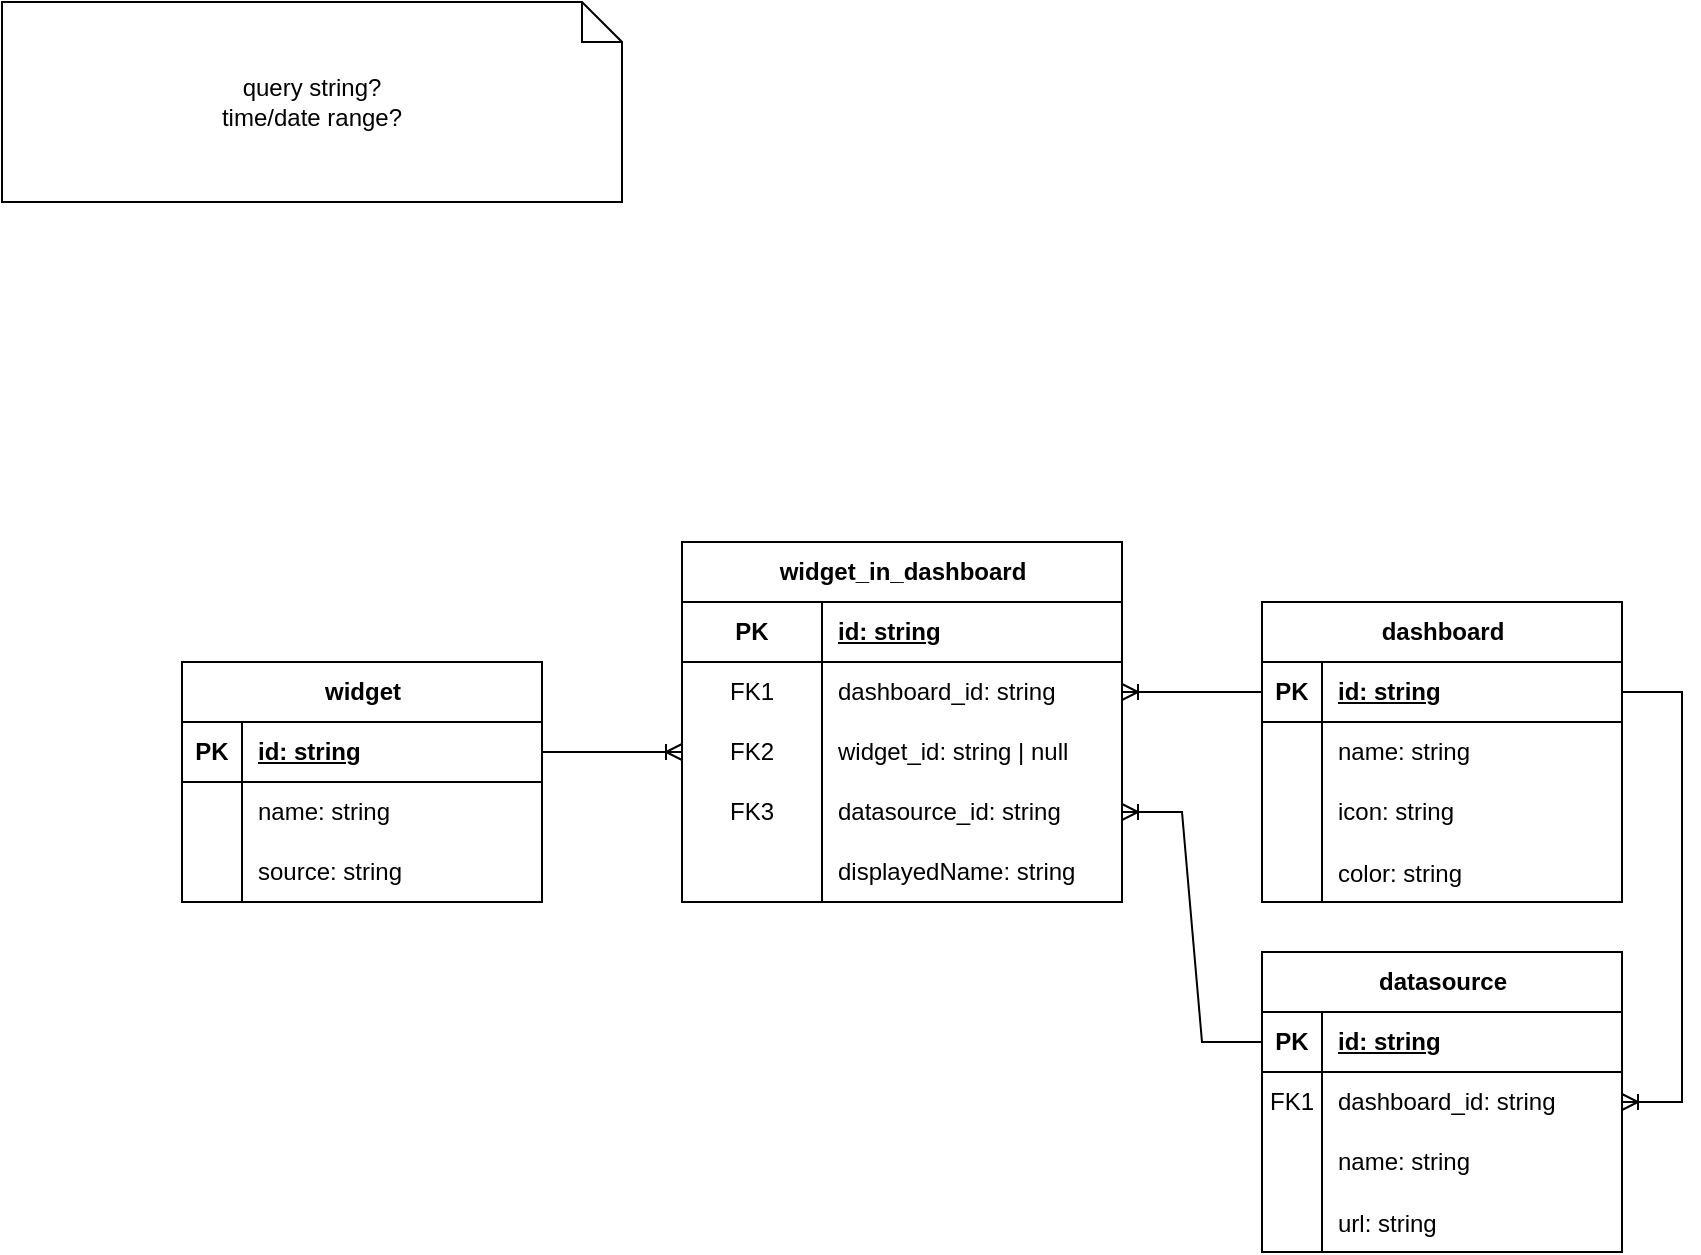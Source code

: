 <mxfile version="24.0.4" type="device" pages="2">
  <diagram id="R2lEEEUBdFMjLlhIrx00" name="Page-1">
    <mxGraphModel dx="2120" dy="1367" grid="1" gridSize="10" guides="1" tooltips="1" connect="1" arrows="1" fold="1" page="1" pageScale="1" pageWidth="850" pageHeight="1100" math="0" shadow="0" extFonts="Permanent Marker^https://fonts.googleapis.com/css?family=Permanent+Marker">
      <root>
        <mxCell id="0" />
        <mxCell id="1" parent="0" />
        <mxCell id="Te9LDFHMuClZPnM4s6AV-28" value="widget" style="shape=table;startSize=30;container=1;collapsible=1;childLayout=tableLayout;fixedRows=1;rowLines=0;fontStyle=1;align=center;resizeLast=1;html=1;swimlaneLine=1;" parent="1" vertex="1">
          <mxGeometry x="90" y="330" width="180" height="120" as="geometry" />
        </mxCell>
        <mxCell id="Te9LDFHMuClZPnM4s6AV-29" value="" style="shape=tableRow;horizontal=0;startSize=0;swimlaneHead=0;swimlaneBody=0;fillColor=none;collapsible=0;dropTarget=0;points=[[0,0.5],[1,0.5]];portConstraint=eastwest;top=0;left=0;right=0;bottom=1;" parent="Te9LDFHMuClZPnM4s6AV-28" vertex="1">
          <mxGeometry y="30" width="180" height="30" as="geometry" />
        </mxCell>
        <mxCell id="Te9LDFHMuClZPnM4s6AV-30" value="PK" style="shape=partialRectangle;connectable=0;fillColor=none;top=0;left=0;bottom=0;right=0;fontStyle=1;overflow=hidden;whiteSpace=wrap;html=1;" parent="Te9LDFHMuClZPnM4s6AV-29" vertex="1">
          <mxGeometry width="30" height="30" as="geometry">
            <mxRectangle width="30" height="30" as="alternateBounds" />
          </mxGeometry>
        </mxCell>
        <mxCell id="Te9LDFHMuClZPnM4s6AV-31" value="id: string" style="shape=partialRectangle;connectable=0;fillColor=none;top=0;left=0;bottom=0;right=0;align=left;spacingLeft=6;fontStyle=5;overflow=hidden;whiteSpace=wrap;html=1;" parent="Te9LDFHMuClZPnM4s6AV-29" vertex="1">
          <mxGeometry x="30" width="150" height="30" as="geometry">
            <mxRectangle width="150" height="30" as="alternateBounds" />
          </mxGeometry>
        </mxCell>
        <mxCell id="Te9LDFHMuClZPnM4s6AV-32" value="" style="shape=tableRow;horizontal=0;startSize=0;swimlaneHead=0;swimlaneBody=0;fillColor=none;collapsible=0;dropTarget=0;points=[[0,0.5],[1,0.5]];portConstraint=eastwest;top=0;left=0;right=0;bottom=0;" parent="Te9LDFHMuClZPnM4s6AV-28" vertex="1">
          <mxGeometry y="60" width="180" height="30" as="geometry" />
        </mxCell>
        <mxCell id="Te9LDFHMuClZPnM4s6AV-33" value="" style="shape=partialRectangle;connectable=0;fillColor=none;top=0;left=0;bottom=0;right=0;editable=1;overflow=hidden;whiteSpace=wrap;html=1;" parent="Te9LDFHMuClZPnM4s6AV-32" vertex="1">
          <mxGeometry width="30" height="30" as="geometry">
            <mxRectangle width="30" height="30" as="alternateBounds" />
          </mxGeometry>
        </mxCell>
        <mxCell id="Te9LDFHMuClZPnM4s6AV-34" value="name: string" style="shape=partialRectangle;connectable=0;fillColor=none;top=0;left=0;bottom=0;right=0;align=left;spacingLeft=6;overflow=hidden;whiteSpace=wrap;html=1;" parent="Te9LDFHMuClZPnM4s6AV-32" vertex="1">
          <mxGeometry x="30" width="150" height="30" as="geometry">
            <mxRectangle width="150" height="30" as="alternateBounds" />
          </mxGeometry>
        </mxCell>
        <mxCell id="Te9LDFHMuClZPnM4s6AV-35" value="" style="shape=tableRow;horizontal=0;startSize=0;swimlaneHead=0;swimlaneBody=0;fillColor=none;collapsible=0;dropTarget=0;points=[[0,0.5],[1,0.5]];portConstraint=eastwest;top=0;left=0;right=0;bottom=0;" parent="Te9LDFHMuClZPnM4s6AV-28" vertex="1">
          <mxGeometry y="90" width="180" height="30" as="geometry" />
        </mxCell>
        <mxCell id="Te9LDFHMuClZPnM4s6AV-36" value="" style="shape=partialRectangle;connectable=0;fillColor=none;top=0;left=0;bottom=0;right=0;editable=1;overflow=hidden;whiteSpace=wrap;html=1;" parent="Te9LDFHMuClZPnM4s6AV-35" vertex="1">
          <mxGeometry width="30" height="30" as="geometry">
            <mxRectangle width="30" height="30" as="alternateBounds" />
          </mxGeometry>
        </mxCell>
        <mxCell id="Te9LDFHMuClZPnM4s6AV-37" value="source: string" style="shape=partialRectangle;connectable=0;fillColor=none;top=0;left=0;bottom=0;right=0;align=left;spacingLeft=6;overflow=hidden;whiteSpace=wrap;html=1;" parent="Te9LDFHMuClZPnM4s6AV-35" vertex="1">
          <mxGeometry x="30" width="150" height="30" as="geometry">
            <mxRectangle width="150" height="30" as="alternateBounds" />
          </mxGeometry>
        </mxCell>
        <mxCell id="Te9LDFHMuClZPnM4s6AV-76" value="dashboard" style="shape=table;startSize=30;container=1;collapsible=1;childLayout=tableLayout;fixedRows=1;rowLines=0;fontStyle=1;align=center;resizeLast=1;html=1;swimlaneLine=1;" parent="1" vertex="1">
          <mxGeometry x="630" y="300" width="180" height="150" as="geometry" />
        </mxCell>
        <mxCell id="Te9LDFHMuClZPnM4s6AV-77" value="" style="shape=tableRow;horizontal=0;startSize=0;swimlaneHead=0;swimlaneBody=0;fillColor=none;collapsible=0;dropTarget=0;points=[[0,0.5],[1,0.5]];portConstraint=eastwest;top=0;left=0;right=0;bottom=1;" parent="Te9LDFHMuClZPnM4s6AV-76" vertex="1">
          <mxGeometry y="30" width="180" height="30" as="geometry" />
        </mxCell>
        <mxCell id="Te9LDFHMuClZPnM4s6AV-78" value="PK" style="shape=partialRectangle;connectable=0;fillColor=none;top=0;left=0;bottom=0;right=0;fontStyle=1;overflow=hidden;whiteSpace=wrap;html=1;" parent="Te9LDFHMuClZPnM4s6AV-77" vertex="1">
          <mxGeometry width="30" height="30" as="geometry">
            <mxRectangle width="30" height="30" as="alternateBounds" />
          </mxGeometry>
        </mxCell>
        <mxCell id="Te9LDFHMuClZPnM4s6AV-79" value="id: string" style="shape=partialRectangle;connectable=0;fillColor=none;top=0;left=0;bottom=0;right=0;align=left;spacingLeft=6;fontStyle=5;overflow=hidden;whiteSpace=wrap;html=1;" parent="Te9LDFHMuClZPnM4s6AV-77" vertex="1">
          <mxGeometry x="30" width="150" height="30" as="geometry">
            <mxRectangle width="150" height="30" as="alternateBounds" />
          </mxGeometry>
        </mxCell>
        <mxCell id="Te9LDFHMuClZPnM4s6AV-80" value="" style="shape=tableRow;horizontal=0;startSize=0;swimlaneHead=0;swimlaneBody=0;fillColor=none;collapsible=0;dropTarget=0;points=[[0,0.5],[1,0.5]];portConstraint=eastwest;top=0;left=0;right=0;bottom=0;" parent="Te9LDFHMuClZPnM4s6AV-76" vertex="1">
          <mxGeometry y="60" width="180" height="30" as="geometry" />
        </mxCell>
        <mxCell id="Te9LDFHMuClZPnM4s6AV-81" value="" style="shape=partialRectangle;connectable=0;fillColor=none;top=0;left=0;bottom=0;right=0;editable=1;overflow=hidden;whiteSpace=wrap;html=1;" parent="Te9LDFHMuClZPnM4s6AV-80" vertex="1">
          <mxGeometry width="30" height="30" as="geometry">
            <mxRectangle width="30" height="30" as="alternateBounds" />
          </mxGeometry>
        </mxCell>
        <mxCell id="Te9LDFHMuClZPnM4s6AV-82" value="name: string" style="shape=partialRectangle;connectable=0;fillColor=none;top=0;left=0;bottom=0;right=0;align=left;spacingLeft=6;overflow=hidden;whiteSpace=wrap;html=1;" parent="Te9LDFHMuClZPnM4s6AV-80" vertex="1">
          <mxGeometry x="30" width="150" height="30" as="geometry">
            <mxRectangle width="150" height="30" as="alternateBounds" />
          </mxGeometry>
        </mxCell>
        <mxCell id="Te9LDFHMuClZPnM4s6AV-83" value="" style="shape=tableRow;horizontal=0;startSize=0;swimlaneHead=0;swimlaneBody=0;fillColor=none;collapsible=0;dropTarget=0;points=[[0,0.5],[1,0.5]];portConstraint=eastwest;top=0;left=0;right=0;bottom=0;" parent="Te9LDFHMuClZPnM4s6AV-76" vertex="1">
          <mxGeometry y="90" width="180" height="30" as="geometry" />
        </mxCell>
        <mxCell id="Te9LDFHMuClZPnM4s6AV-84" value="" style="shape=partialRectangle;connectable=0;fillColor=none;top=0;left=0;bottom=0;right=0;editable=1;overflow=hidden;whiteSpace=wrap;html=1;" parent="Te9LDFHMuClZPnM4s6AV-83" vertex="1">
          <mxGeometry width="30" height="30" as="geometry">
            <mxRectangle width="30" height="30" as="alternateBounds" />
          </mxGeometry>
        </mxCell>
        <mxCell id="Te9LDFHMuClZPnM4s6AV-85" value="icon: string" style="shape=partialRectangle;connectable=0;fillColor=none;top=0;left=0;bottom=0;right=0;align=left;spacingLeft=6;overflow=hidden;whiteSpace=wrap;html=1;" parent="Te9LDFHMuClZPnM4s6AV-83" vertex="1">
          <mxGeometry x="30" width="150" height="30" as="geometry">
            <mxRectangle width="150" height="30" as="alternateBounds" />
          </mxGeometry>
        </mxCell>
        <mxCell id="m6MN7YLD6GfUVLZnGuuG-7" value="" style="shape=tableRow;horizontal=0;startSize=0;swimlaneHead=0;swimlaneBody=0;fillColor=none;collapsible=0;dropTarget=0;points=[[0,0.5],[1,0.5]];portConstraint=eastwest;top=0;left=0;right=0;bottom=0;" parent="Te9LDFHMuClZPnM4s6AV-76" vertex="1">
          <mxGeometry y="120" width="180" height="30" as="geometry" />
        </mxCell>
        <mxCell id="m6MN7YLD6GfUVLZnGuuG-8" value="" style="shape=partialRectangle;connectable=0;fillColor=none;top=0;left=0;bottom=0;right=0;editable=1;overflow=hidden;" parent="m6MN7YLD6GfUVLZnGuuG-7" vertex="1">
          <mxGeometry width="30" height="30" as="geometry">
            <mxRectangle width="30" height="30" as="alternateBounds" />
          </mxGeometry>
        </mxCell>
        <mxCell id="m6MN7YLD6GfUVLZnGuuG-9" value="color: string" style="shape=partialRectangle;connectable=0;fillColor=none;top=0;left=0;bottom=0;right=0;align=left;spacingLeft=6;overflow=hidden;" parent="m6MN7YLD6GfUVLZnGuuG-7" vertex="1">
          <mxGeometry x="30" width="150" height="30" as="geometry">
            <mxRectangle width="150" height="30" as="alternateBounds" />
          </mxGeometry>
        </mxCell>
        <mxCell id="Te9LDFHMuClZPnM4s6AV-92" value="widget_in_dashboard" style="shape=table;startSize=30;container=1;collapsible=1;childLayout=tableLayout;fixedRows=1;rowLines=0;fontStyle=1;align=center;resizeLast=1;html=1;swimlaneLine=1;" parent="1" vertex="1">
          <mxGeometry x="340" y="270" width="220" height="180" as="geometry" />
        </mxCell>
        <mxCell id="Te9LDFHMuClZPnM4s6AV-119" value="" style="shape=tableRow;horizontal=0;startSize=0;swimlaneHead=0;swimlaneBody=0;fillColor=none;collapsible=0;dropTarget=0;points=[[0,0.5],[1,0.5]];portConstraint=eastwest;top=0;left=0;right=0;bottom=1;" parent="Te9LDFHMuClZPnM4s6AV-92" vertex="1">
          <mxGeometry y="30" width="220" height="30" as="geometry" />
        </mxCell>
        <mxCell id="Te9LDFHMuClZPnM4s6AV-120" value="PK" style="shape=partialRectangle;connectable=0;fillColor=none;top=0;left=0;bottom=0;right=0;fontStyle=1;overflow=hidden;whiteSpace=wrap;html=1;" parent="Te9LDFHMuClZPnM4s6AV-119" vertex="1">
          <mxGeometry width="70" height="30" as="geometry">
            <mxRectangle width="70" height="30" as="alternateBounds" />
          </mxGeometry>
        </mxCell>
        <mxCell id="Te9LDFHMuClZPnM4s6AV-121" value="id: string" style="shape=partialRectangle;connectable=0;fillColor=none;top=0;left=0;bottom=0;right=0;align=left;spacingLeft=6;fontStyle=5;overflow=hidden;whiteSpace=wrap;html=1;" parent="Te9LDFHMuClZPnM4s6AV-119" vertex="1">
          <mxGeometry x="70" width="150" height="30" as="geometry">
            <mxRectangle width="150" height="30" as="alternateBounds" />
          </mxGeometry>
        </mxCell>
        <mxCell id="Te9LDFHMuClZPnM4s6AV-132" value="" style="shape=tableRow;horizontal=0;startSize=0;swimlaneHead=0;swimlaneBody=0;fillColor=none;collapsible=0;dropTarget=0;points=[[0,0.5],[1,0.5]];portConstraint=eastwest;top=0;left=0;right=0;bottom=0;" parent="Te9LDFHMuClZPnM4s6AV-92" vertex="1">
          <mxGeometry y="60" width="220" height="30" as="geometry" />
        </mxCell>
        <mxCell id="Te9LDFHMuClZPnM4s6AV-133" value="FK1" style="shape=partialRectangle;connectable=0;fillColor=none;top=0;left=0;bottom=0;right=0;fontStyle=0;overflow=hidden;whiteSpace=wrap;html=1;" parent="Te9LDFHMuClZPnM4s6AV-132" vertex="1">
          <mxGeometry width="70" height="30" as="geometry">
            <mxRectangle width="70" height="30" as="alternateBounds" />
          </mxGeometry>
        </mxCell>
        <mxCell id="Te9LDFHMuClZPnM4s6AV-134" value="dashboard_id: string" style="shape=partialRectangle;connectable=0;fillColor=none;top=0;left=0;bottom=0;right=0;align=left;spacingLeft=6;fontStyle=0;overflow=hidden;whiteSpace=wrap;html=1;" parent="Te9LDFHMuClZPnM4s6AV-132" vertex="1">
          <mxGeometry x="70" width="150" height="30" as="geometry">
            <mxRectangle width="150" height="30" as="alternateBounds" />
          </mxGeometry>
        </mxCell>
        <mxCell id="Te9LDFHMuClZPnM4s6AV-116" value="" style="shape=tableRow;horizontal=0;startSize=0;swimlaneHead=0;swimlaneBody=0;fillColor=none;collapsible=0;dropTarget=0;points=[[0,0.5],[1,0.5]];portConstraint=eastwest;top=0;left=0;right=0;bottom=0;" parent="Te9LDFHMuClZPnM4s6AV-92" vertex="1">
          <mxGeometry y="90" width="220" height="30" as="geometry" />
        </mxCell>
        <mxCell id="Te9LDFHMuClZPnM4s6AV-117" value="FK2" style="shape=partialRectangle;connectable=0;fillColor=none;top=0;left=0;bottom=0;right=0;fontStyle=0;overflow=hidden;whiteSpace=wrap;html=1;" parent="Te9LDFHMuClZPnM4s6AV-116" vertex="1">
          <mxGeometry width="70" height="30" as="geometry">
            <mxRectangle width="70" height="30" as="alternateBounds" />
          </mxGeometry>
        </mxCell>
        <mxCell id="Te9LDFHMuClZPnM4s6AV-118" value="widget_id: string | null" style="shape=partialRectangle;connectable=0;fillColor=none;top=0;left=0;bottom=0;right=0;align=left;spacingLeft=6;fontStyle=0;overflow=hidden;whiteSpace=wrap;html=1;" parent="Te9LDFHMuClZPnM4s6AV-116" vertex="1">
          <mxGeometry x="70" width="150" height="30" as="geometry">
            <mxRectangle width="150" height="30" as="alternateBounds" />
          </mxGeometry>
        </mxCell>
        <mxCell id="79Zf-nwDdIMhH0uCyIyL-22" value="" style="shape=tableRow;horizontal=0;startSize=0;swimlaneHead=0;swimlaneBody=0;fillColor=none;collapsible=0;dropTarget=0;points=[[0,0.5],[1,0.5]];portConstraint=eastwest;top=0;left=0;right=0;bottom=0;" vertex="1" parent="Te9LDFHMuClZPnM4s6AV-92">
          <mxGeometry y="120" width="220" height="30" as="geometry" />
        </mxCell>
        <mxCell id="79Zf-nwDdIMhH0uCyIyL-23" value="FK3" style="shape=partialRectangle;connectable=0;fillColor=none;top=0;left=0;bottom=0;right=0;fontStyle=0;overflow=hidden;whiteSpace=wrap;html=1;" vertex="1" parent="79Zf-nwDdIMhH0uCyIyL-22">
          <mxGeometry width="70" height="30" as="geometry">
            <mxRectangle width="70" height="30" as="alternateBounds" />
          </mxGeometry>
        </mxCell>
        <mxCell id="79Zf-nwDdIMhH0uCyIyL-24" value="datasource_id: string" style="shape=partialRectangle;connectable=0;fillColor=none;top=0;left=0;bottom=0;right=0;align=left;spacingLeft=6;fontStyle=0;overflow=hidden;whiteSpace=wrap;html=1;" vertex="1" parent="79Zf-nwDdIMhH0uCyIyL-22">
          <mxGeometry x="70" width="150" height="30" as="geometry">
            <mxRectangle width="150" height="30" as="alternateBounds" />
          </mxGeometry>
        </mxCell>
        <mxCell id="79Zf-nwDdIMhH0uCyIyL-29" value="" style="shape=tableRow;horizontal=0;startSize=0;swimlaneHead=0;swimlaneBody=0;fillColor=none;collapsible=0;dropTarget=0;points=[[0,0.5],[1,0.5]];portConstraint=eastwest;top=0;left=0;right=0;bottom=0;" vertex="1" parent="Te9LDFHMuClZPnM4s6AV-92">
          <mxGeometry y="150" width="220" height="30" as="geometry" />
        </mxCell>
        <mxCell id="79Zf-nwDdIMhH0uCyIyL-30" value="" style="shape=partialRectangle;connectable=0;fillColor=none;top=0;left=0;bottom=0;right=0;fontStyle=0;overflow=hidden;whiteSpace=wrap;html=1;" vertex="1" parent="79Zf-nwDdIMhH0uCyIyL-29">
          <mxGeometry width="70" height="30" as="geometry">
            <mxRectangle width="70" height="30" as="alternateBounds" />
          </mxGeometry>
        </mxCell>
        <mxCell id="79Zf-nwDdIMhH0uCyIyL-31" value="displayedName: string" style="shape=partialRectangle;connectable=0;fillColor=none;top=0;left=0;bottom=0;right=0;align=left;spacingLeft=6;fontStyle=0;overflow=hidden;whiteSpace=wrap;html=1;" vertex="1" parent="79Zf-nwDdIMhH0uCyIyL-29">
          <mxGeometry x="70" width="150" height="30" as="geometry">
            <mxRectangle width="150" height="30" as="alternateBounds" />
          </mxGeometry>
        </mxCell>
        <mxCell id="Te9LDFHMuClZPnM4s6AV-106" style="edgeStyle=orthogonalEdgeStyle;rounded=0;orthogonalLoop=1;jettySize=auto;html=1;exitX=0;exitY=0.5;exitDx=0;exitDy=0;entryX=0;entryY=0.5;entryDx=0;entryDy=0;strokeColor=none;" parent="1" source="Te9LDFHMuClZPnM4s6AV-29" edge="1">
          <mxGeometry relative="1" as="geometry">
            <mxPoint x="340" y="315" as="targetPoint" />
          </mxGeometry>
        </mxCell>
        <mxCell id="Te9LDFHMuClZPnM4s6AV-107" value="" style="edgeStyle=entityRelationEdgeStyle;fontSize=12;html=1;endArrow=ERoneToMany;rounded=0;exitX=1;exitY=0.5;exitDx=0;exitDy=0;" parent="1" source="Te9LDFHMuClZPnM4s6AV-29" target="Te9LDFHMuClZPnM4s6AV-116" edge="1">
          <mxGeometry width="100" height="100" relative="1" as="geometry">
            <mxPoint x="220" y="430" as="sourcePoint" />
            <mxPoint x="340" y="315" as="targetPoint" />
          </mxGeometry>
        </mxCell>
        <mxCell id="Te9LDFHMuClZPnM4s6AV-135" value="" style="edgeStyle=entityRelationEdgeStyle;fontSize=12;html=1;endArrow=ERoneToMany;rounded=0;exitX=0;exitY=0.5;exitDx=0;exitDy=0;" parent="1" source="Te9LDFHMuClZPnM4s6AV-77" target="Te9LDFHMuClZPnM4s6AV-132" edge="1">
          <mxGeometry width="100" height="100" relative="1" as="geometry">
            <mxPoint x="610" y="319" as="sourcePoint" />
            <mxPoint x="710" y="219" as="targetPoint" />
          </mxGeometry>
        </mxCell>
        <mxCell id="Te9LDFHMuClZPnM4s6AV-137" value="query string?&lt;div&gt;time/date range?&lt;/div&gt;" style="shape=note;size=20;whiteSpace=wrap;html=1;" parent="1" vertex="1">
          <mxGeometry width="310" height="100" as="geometry" />
        </mxCell>
        <mxCell id="79Zf-nwDdIMhH0uCyIyL-1" value="datasource" style="shape=table;startSize=30;container=1;collapsible=1;childLayout=tableLayout;fixedRows=1;rowLines=0;fontStyle=1;align=center;resizeLast=1;html=1;swimlaneLine=1;" vertex="1" parent="1">
          <mxGeometry x="630" y="475" width="180" height="150" as="geometry" />
        </mxCell>
        <mxCell id="79Zf-nwDdIMhH0uCyIyL-2" value="" style="shape=tableRow;horizontal=0;startSize=0;swimlaneHead=0;swimlaneBody=0;fillColor=none;collapsible=0;dropTarget=0;points=[[0,0.5],[1,0.5]];portConstraint=eastwest;top=0;left=0;right=0;bottom=1;" vertex="1" parent="79Zf-nwDdIMhH0uCyIyL-1">
          <mxGeometry y="30" width="180" height="30" as="geometry" />
        </mxCell>
        <mxCell id="79Zf-nwDdIMhH0uCyIyL-3" value="PK" style="shape=partialRectangle;connectable=0;fillColor=none;top=0;left=0;bottom=0;right=0;fontStyle=1;overflow=hidden;whiteSpace=wrap;html=1;" vertex="1" parent="79Zf-nwDdIMhH0uCyIyL-2">
          <mxGeometry width="30" height="30" as="geometry">
            <mxRectangle width="30" height="30" as="alternateBounds" />
          </mxGeometry>
        </mxCell>
        <mxCell id="79Zf-nwDdIMhH0uCyIyL-4" value="id: string" style="shape=partialRectangle;connectable=0;fillColor=none;top=0;left=0;bottom=0;right=0;align=left;spacingLeft=6;fontStyle=5;overflow=hidden;whiteSpace=wrap;html=1;" vertex="1" parent="79Zf-nwDdIMhH0uCyIyL-2">
          <mxGeometry x="30" width="150" height="30" as="geometry">
            <mxRectangle width="150" height="30" as="alternateBounds" />
          </mxGeometry>
        </mxCell>
        <mxCell id="79Zf-nwDdIMhH0uCyIyL-5" value="" style="shape=tableRow;horizontal=0;startSize=0;swimlaneHead=0;swimlaneBody=0;fillColor=none;collapsible=0;dropTarget=0;points=[[0,0.5],[1,0.5]];portConstraint=eastwest;top=0;left=0;right=0;bottom=0;" vertex="1" parent="79Zf-nwDdIMhH0uCyIyL-1">
          <mxGeometry y="60" width="180" height="30" as="geometry" />
        </mxCell>
        <mxCell id="79Zf-nwDdIMhH0uCyIyL-6" value="FK1" style="shape=partialRectangle;connectable=0;fillColor=none;top=0;left=0;bottom=0;right=0;editable=1;overflow=hidden;whiteSpace=wrap;html=1;" vertex="1" parent="79Zf-nwDdIMhH0uCyIyL-5">
          <mxGeometry width="30" height="30" as="geometry">
            <mxRectangle width="30" height="30" as="alternateBounds" />
          </mxGeometry>
        </mxCell>
        <mxCell id="79Zf-nwDdIMhH0uCyIyL-7" value="dashboard_id: string" style="shape=partialRectangle;connectable=0;fillColor=none;top=0;left=0;bottom=0;right=0;align=left;spacingLeft=6;overflow=hidden;whiteSpace=wrap;html=1;" vertex="1" parent="79Zf-nwDdIMhH0uCyIyL-5">
          <mxGeometry x="30" width="150" height="30" as="geometry">
            <mxRectangle width="150" height="30" as="alternateBounds" />
          </mxGeometry>
        </mxCell>
        <mxCell id="79Zf-nwDdIMhH0uCyIyL-8" value="" style="shape=tableRow;horizontal=0;startSize=0;swimlaneHead=0;swimlaneBody=0;fillColor=none;collapsible=0;dropTarget=0;points=[[0,0.5],[1,0.5]];portConstraint=eastwest;top=0;left=0;right=0;bottom=0;" vertex="1" parent="79Zf-nwDdIMhH0uCyIyL-1">
          <mxGeometry y="90" width="180" height="30" as="geometry" />
        </mxCell>
        <mxCell id="79Zf-nwDdIMhH0uCyIyL-9" value="" style="shape=partialRectangle;connectable=0;fillColor=none;top=0;left=0;bottom=0;right=0;editable=1;overflow=hidden;whiteSpace=wrap;html=1;" vertex="1" parent="79Zf-nwDdIMhH0uCyIyL-8">
          <mxGeometry width="30" height="30" as="geometry">
            <mxRectangle width="30" height="30" as="alternateBounds" />
          </mxGeometry>
        </mxCell>
        <mxCell id="79Zf-nwDdIMhH0uCyIyL-10" value="name: string" style="shape=partialRectangle;connectable=0;fillColor=none;top=0;left=0;bottom=0;right=0;align=left;spacingLeft=6;overflow=hidden;whiteSpace=wrap;html=1;" vertex="1" parent="79Zf-nwDdIMhH0uCyIyL-8">
          <mxGeometry x="30" width="150" height="30" as="geometry">
            <mxRectangle width="150" height="30" as="alternateBounds" />
          </mxGeometry>
        </mxCell>
        <mxCell id="79Zf-nwDdIMhH0uCyIyL-11" value="" style="shape=tableRow;horizontal=0;startSize=0;swimlaneHead=0;swimlaneBody=0;fillColor=none;collapsible=0;dropTarget=0;points=[[0,0.5],[1,0.5]];portConstraint=eastwest;top=0;left=0;right=0;bottom=0;" vertex="1" parent="79Zf-nwDdIMhH0uCyIyL-1">
          <mxGeometry y="120" width="180" height="30" as="geometry" />
        </mxCell>
        <mxCell id="79Zf-nwDdIMhH0uCyIyL-12" value="" style="shape=partialRectangle;connectable=0;fillColor=none;top=0;left=0;bottom=0;right=0;editable=1;overflow=hidden;" vertex="1" parent="79Zf-nwDdIMhH0uCyIyL-11">
          <mxGeometry width="30" height="30" as="geometry">
            <mxRectangle width="30" height="30" as="alternateBounds" />
          </mxGeometry>
        </mxCell>
        <mxCell id="79Zf-nwDdIMhH0uCyIyL-13" value="url: string" style="shape=partialRectangle;connectable=0;fillColor=none;top=0;left=0;bottom=0;right=0;align=left;spacingLeft=6;overflow=hidden;" vertex="1" parent="79Zf-nwDdIMhH0uCyIyL-11">
          <mxGeometry x="30" width="150" height="30" as="geometry">
            <mxRectangle width="150" height="30" as="alternateBounds" />
          </mxGeometry>
        </mxCell>
        <mxCell id="79Zf-nwDdIMhH0uCyIyL-21" value="" style="edgeStyle=entityRelationEdgeStyle;fontSize=12;html=1;endArrow=ERoneToMany;rounded=0;exitX=1;exitY=0.5;exitDx=0;exitDy=0;entryX=1;entryY=0.5;entryDx=0;entryDy=0;" edge="1" parent="1" source="Te9LDFHMuClZPnM4s6AV-77" target="79Zf-nwDdIMhH0uCyIyL-5">
          <mxGeometry width="100" height="100" relative="1" as="geometry">
            <mxPoint x="960" y="310" as="sourcePoint" />
            <mxPoint x="980" y="470" as="targetPoint" />
          </mxGeometry>
        </mxCell>
        <mxCell id="79Zf-nwDdIMhH0uCyIyL-25" value="" style="edgeStyle=entityRelationEdgeStyle;fontSize=12;html=1;endArrow=ERoneToMany;rounded=0;entryX=1;entryY=0.5;entryDx=0;entryDy=0;exitX=0;exitY=0.5;exitDx=0;exitDy=0;" edge="1" parent="1" source="79Zf-nwDdIMhH0uCyIyL-2" target="79Zf-nwDdIMhH0uCyIyL-22">
          <mxGeometry width="100" height="100" relative="1" as="geometry">
            <mxPoint x="630" y="550" as="sourcePoint" />
            <mxPoint x="550" y="655" as="targetPoint" />
          </mxGeometry>
        </mxCell>
      </root>
    </mxGraphModel>
  </diagram>
  <diagram id="QPJ6v01o4b_A3ObNOX1-" name="Страница — 2">
    <mxGraphModel dx="775" dy="751" grid="0" gridSize="1" guides="1" tooltips="1" connect="1" arrows="1" fold="1" page="0" pageScale="1" pageWidth="827" pageHeight="1169" math="0" shadow="0">
      <root>
        <mxCell id="0" />
        <mxCell id="1" parent="0" />
        <mxCell id="5D_r69TQJGSBss1K-hvx-61" value="&lt;p style=&quot;margin: 6px 0px 0px; text-align: center; line-height: 200%;&quot;&gt;&amp;lt;&amp;lt;подсистема&amp;gt;&amp;gt; &lt;b&gt;Управление данными&lt;/b&gt;&lt;/p&gt;&lt;hr size=&quot;1&quot; style=&quot;border-style: solid; line-height: 200%;&quot;&gt;&lt;p style=&quot;margin: 0px 0px 0px 8px; line-height: 200%;&quot;&gt;&lt;br&gt;&lt;/p&gt;" style="align=left;overflow=fill;html=1;dropTarget=0;whiteSpace=wrap;" vertex="1" parent="1">
          <mxGeometry x="744" y="292" width="309" height="284" as="geometry" />
        </mxCell>
        <mxCell id="5D_r69TQJGSBss1K-hvx-62" value="" style="shape=component;jettyWidth=8;jettyHeight=4;" vertex="1" parent="5D_r69TQJGSBss1K-hvx-61">
          <mxGeometry x="1" width="20" height="20" relative="1" as="geometry">
            <mxPoint x="-24" y="4" as="offset" />
          </mxGeometry>
        </mxCell>
        <mxCell id="5D_r69TQJGSBss1K-hvx-63" value="&lt;b&gt;Источник данных 1&lt;/b&gt;" style="html=1;dropTarget=0;whiteSpace=wrap;" vertex="1" parent="1">
          <mxGeometry x="816" y="349" width="208" height="54" as="geometry" />
        </mxCell>
        <mxCell id="5D_r69TQJGSBss1K-hvx-64" value="" style="shape=module;jettyWidth=8;jettyHeight=4;" vertex="1" parent="5D_r69TQJGSBss1K-hvx-63">
          <mxGeometry x="1" width="20" height="20" relative="1" as="geometry">
            <mxPoint x="-27" y="7" as="offset" />
          </mxGeometry>
        </mxCell>
        <mxCell id="5D_r69TQJGSBss1K-hvx-75" value="&lt;b&gt;Источник данных 2&lt;/b&gt;" style="html=1;dropTarget=0;whiteSpace=wrap;" vertex="1" parent="1">
          <mxGeometry x="816" y="416" width="208" height="54" as="geometry" />
        </mxCell>
        <mxCell id="5D_r69TQJGSBss1K-hvx-76" value="" style="shape=module;jettyWidth=8;jettyHeight=4;" vertex="1" parent="5D_r69TQJGSBss1K-hvx-75">
          <mxGeometry x="1" width="20" height="20" relative="1" as="geometry">
            <mxPoint x="-27" y="7" as="offset" />
          </mxGeometry>
        </mxCell>
        <mxCell id="5D_r69TQJGSBss1K-hvx-78" value="" style="rounded=0;orthogonalLoop=1;jettySize=auto;html=1;endArrow=halfCircle;endFill=0;endSize=6;strokeWidth=1;sketch=0;" edge="1" parent="1" source="5D_r69TQJGSBss1K-hvx-57">
          <mxGeometry relative="1" as="geometry">
            <mxPoint x="744" y="377" as="sourcePoint" />
            <mxPoint x="781" y="377" as="targetPoint" />
          </mxGeometry>
        </mxCell>
        <mxCell id="5D_r69TQJGSBss1K-hvx-79" value="" style="rounded=0;orthogonalLoop=1;jettySize=auto;html=1;endArrow=oval;endFill=0;sketch=0;sourcePerimeterSpacing=0;targetPerimeterSpacing=0;endSize=10;exitX=0;exitY=0.5;exitDx=0;exitDy=0;" edge="1" parent="1">
          <mxGeometry relative="1" as="geometry">
            <mxPoint x="816" y="377" as="sourcePoint" />
            <mxPoint x="781" y="377" as="targetPoint" />
          </mxGeometry>
        </mxCell>
        <mxCell id="5D_r69TQJGSBss1K-hvx-57" value="" style="verticalLabelPosition=bottom;verticalAlign=top;html=1;shape=mxgraph.basic.rect;fillColor2=none;strokeWidth=1;size=7;indent=5;" vertex="1" parent="1">
          <mxGeometry x="737" y="436" width="14" height="14" as="geometry" />
        </mxCell>
        <mxCell id="5D_r69TQJGSBss1K-hvx-86" value="&lt;b&gt;Источник данных M&lt;/b&gt;" style="html=1;dropTarget=0;whiteSpace=wrap;" vertex="1" parent="1">
          <mxGeometry x="816" y="500" width="208" height="54" as="geometry" />
        </mxCell>
        <mxCell id="5D_r69TQJGSBss1K-hvx-87" value="" style="shape=module;jettyWidth=8;jettyHeight=4;" vertex="1" parent="5D_r69TQJGSBss1K-hvx-86">
          <mxGeometry x="1" width="20" height="20" relative="1" as="geometry">
            <mxPoint x="-27" y="7" as="offset" />
          </mxGeometry>
        </mxCell>
        <mxCell id="5D_r69TQJGSBss1K-hvx-88" value="..." style="text;align=center;fontStyle=1;verticalAlign=middle;spacingLeft=3;spacingRight=3;strokeColor=none;rotatable=0;points=[[0,0.5],[1,0.5]];portConstraint=eastwest;html=1;" vertex="1" parent="1">
          <mxGeometry x="878" y="472" width="80" height="22" as="geometry" />
        </mxCell>
        <mxCell id="5D_r69TQJGSBss1K-hvx-90" value="" style="rounded=0;orthogonalLoop=1;jettySize=auto;html=1;endArrow=halfCircle;endFill=0;endSize=6;strokeWidth=1;sketch=0;" edge="1" parent="1" source="5D_r69TQJGSBss1K-hvx-57">
          <mxGeometry relative="1" as="geometry">
            <mxPoint x="757" y="442.73" as="sourcePoint" />
            <mxPoint x="782" y="443" as="targetPoint" />
          </mxGeometry>
        </mxCell>
        <mxCell id="5D_r69TQJGSBss1K-hvx-91" value="" style="rounded=0;orthogonalLoop=1;jettySize=auto;html=1;endArrow=oval;endFill=0;sketch=0;sourcePerimeterSpacing=0;targetPerimeterSpacing=0;endSize=10;exitX=0;exitY=0.5;exitDx=0;exitDy=0;" edge="1" parent="1">
          <mxGeometry relative="1" as="geometry">
            <mxPoint x="816" y="442.73" as="sourcePoint" />
            <mxPoint x="783" y="443" as="targetPoint" />
          </mxGeometry>
        </mxCell>
        <mxCell id="5D_r69TQJGSBss1K-hvx-92" value="" style="rounded=0;orthogonalLoop=1;jettySize=auto;html=1;endArrow=halfCircle;endFill=0;endSize=6;strokeWidth=1;sketch=0;" edge="1" parent="1" source="5D_r69TQJGSBss1K-hvx-57">
          <mxGeometry relative="1" as="geometry">
            <mxPoint x="757" y="527" as="sourcePoint" />
            <mxPoint x="780" y="526" as="targetPoint" />
          </mxGeometry>
        </mxCell>
        <mxCell id="5D_r69TQJGSBss1K-hvx-93" value="" style="rounded=0;orthogonalLoop=1;jettySize=auto;html=1;endArrow=oval;endFill=0;sketch=0;sourcePerimeterSpacing=0;targetPerimeterSpacing=0;endSize=10;exitX=0;exitY=0.5;exitDx=0;exitDy=0;" edge="1" parent="1">
          <mxGeometry relative="1" as="geometry">
            <mxPoint x="816" y="527" as="sourcePoint" />
            <mxPoint x="780" y="527" as="targetPoint" />
          </mxGeometry>
        </mxCell>
        <mxCell id="5D_r69TQJGSBss1K-hvx-94" value="&lt;b&gt;Виджет 1&lt;/b&gt;" style="html=1;dropTarget=0;whiteSpace=wrap;" vertex="1" parent="1">
          <mxGeometry x="493" y="348" width="167" height="54" as="geometry" />
        </mxCell>
        <mxCell id="5D_r69TQJGSBss1K-hvx-95" value="" style="shape=module;jettyWidth=8;jettyHeight=4;" vertex="1" parent="5D_r69TQJGSBss1K-hvx-94">
          <mxGeometry x="1" width="20" height="20" relative="1" as="geometry">
            <mxPoint x="-27" y="7" as="offset" />
          </mxGeometry>
        </mxCell>
        <mxCell id="5D_r69TQJGSBss1K-hvx-96" value="&lt;b&gt;Виджет 2&lt;/b&gt;" style="html=1;dropTarget=0;whiteSpace=wrap;" vertex="1" parent="1">
          <mxGeometry x="493" y="415" width="167" height="54" as="geometry" />
        </mxCell>
        <mxCell id="5D_r69TQJGSBss1K-hvx-97" value="" style="shape=module;jettyWidth=8;jettyHeight=4;" vertex="1" parent="5D_r69TQJGSBss1K-hvx-96">
          <mxGeometry x="1" width="20" height="20" relative="1" as="geometry">
            <mxPoint x="-27" y="7" as="offset" />
          </mxGeometry>
        </mxCell>
        <mxCell id="5D_r69TQJGSBss1K-hvx-98" value="&lt;b&gt;Виджет N&lt;/b&gt;" style="html=1;dropTarget=0;whiteSpace=wrap;" vertex="1" parent="1">
          <mxGeometry x="493" y="500" width="167" height="54" as="geometry" />
        </mxCell>
        <mxCell id="5D_r69TQJGSBss1K-hvx-99" value="" style="shape=module;jettyWidth=8;jettyHeight=4;" vertex="1" parent="5D_r69TQJGSBss1K-hvx-98">
          <mxGeometry x="1" width="20" height="20" relative="1" as="geometry">
            <mxPoint x="-27" y="7" as="offset" />
          </mxGeometry>
        </mxCell>
        <mxCell id="5D_r69TQJGSBss1K-hvx-100" value="..." style="text;align=center;fontStyle=1;verticalAlign=middle;spacingLeft=3;spacingRight=3;strokeColor=none;rotatable=0;points=[[0,0.5],[1,0.5]];portConstraint=eastwest;html=1;" vertex="1" parent="1">
          <mxGeometry x="536.5" y="472" width="80" height="22" as="geometry" />
        </mxCell>
        <mxCell id="5D_r69TQJGSBss1K-hvx-101" value="" style="rounded=0;orthogonalLoop=1;jettySize=auto;html=1;endArrow=halfCircle;endFill=0;endSize=6;strokeWidth=1;sketch=0;exitX=1;exitY=0.5;exitDx=0;exitDy=0;" edge="1" parent="1" source="5D_r69TQJGSBss1K-hvx-94">
          <mxGeometry relative="1" as="geometry">
            <mxPoint x="665" y="375.63" as="sourcePoint" />
            <mxPoint x="698" y="375" as="targetPoint" />
          </mxGeometry>
        </mxCell>
        <mxCell id="5D_r69TQJGSBss1K-hvx-102" value="" style="rounded=0;orthogonalLoop=1;jettySize=auto;html=1;endArrow=oval;endFill=0;sketch=0;sourcePerimeterSpacing=0;targetPerimeterSpacing=0;endSize=10;" edge="1" parent="1" source="5D_r69TQJGSBss1K-hvx-57">
          <mxGeometry relative="1" as="geometry">
            <mxPoint x="724" y="374.92" as="sourcePoint" />
            <mxPoint x="698" y="374.92" as="targetPoint" />
          </mxGeometry>
        </mxCell>
        <mxCell id="5D_r69TQJGSBss1K-hvx-103" value="" style="rounded=0;orthogonalLoop=1;jettySize=auto;html=1;endArrow=halfCircle;endFill=0;endSize=6;strokeWidth=1;sketch=0;exitX=1;exitY=0.5;exitDx=0;exitDy=0;" edge="1" parent="1">
          <mxGeometry relative="1" as="geometry">
            <mxPoint x="660" y="443" as="sourcePoint" />
            <mxPoint x="698" y="443" as="targetPoint" />
          </mxGeometry>
        </mxCell>
        <mxCell id="5D_r69TQJGSBss1K-hvx-104" value="" style="rounded=0;orthogonalLoop=1;jettySize=auto;html=1;endArrow=oval;endFill=0;sketch=0;sourcePerimeterSpacing=0;targetPerimeterSpacing=0;endSize=10;exitX=-0.041;exitY=0.483;exitDx=0;exitDy=0;exitPerimeter=0;" edge="1" parent="1" source="5D_r69TQJGSBss1K-hvx-57">
          <mxGeometry relative="1" as="geometry">
            <mxPoint x="724" y="443" as="sourcePoint" />
            <mxPoint x="698" y="443" as="targetPoint" />
          </mxGeometry>
        </mxCell>
        <mxCell id="5D_r69TQJGSBss1K-hvx-105" value="" style="rounded=0;orthogonalLoop=1;jettySize=auto;html=1;endArrow=halfCircle;endFill=0;endSize=6;strokeWidth=1;sketch=0;exitX=1;exitY=0.5;exitDx=0;exitDy=0;" edge="1" parent="1" source="5D_r69TQJGSBss1K-hvx-98">
          <mxGeometry relative="1" as="geometry">
            <mxPoint x="691" y="530" as="sourcePoint" />
            <mxPoint x="698" y="527" as="targetPoint" />
          </mxGeometry>
        </mxCell>
        <mxCell id="5D_r69TQJGSBss1K-hvx-106" value="" style="rounded=0;orthogonalLoop=1;jettySize=auto;html=1;endArrow=oval;endFill=0;sketch=0;sourcePerimeterSpacing=0;targetPerimeterSpacing=0;endSize=10;" edge="1" parent="1" source="5D_r69TQJGSBss1K-hvx-57">
          <mxGeometry relative="1" as="geometry">
            <mxPoint x="750" y="530" as="sourcePoint" />
            <mxPoint x="698" y="527" as="targetPoint" />
          </mxGeometry>
        </mxCell>
      </root>
    </mxGraphModel>
  </diagram>
</mxfile>
